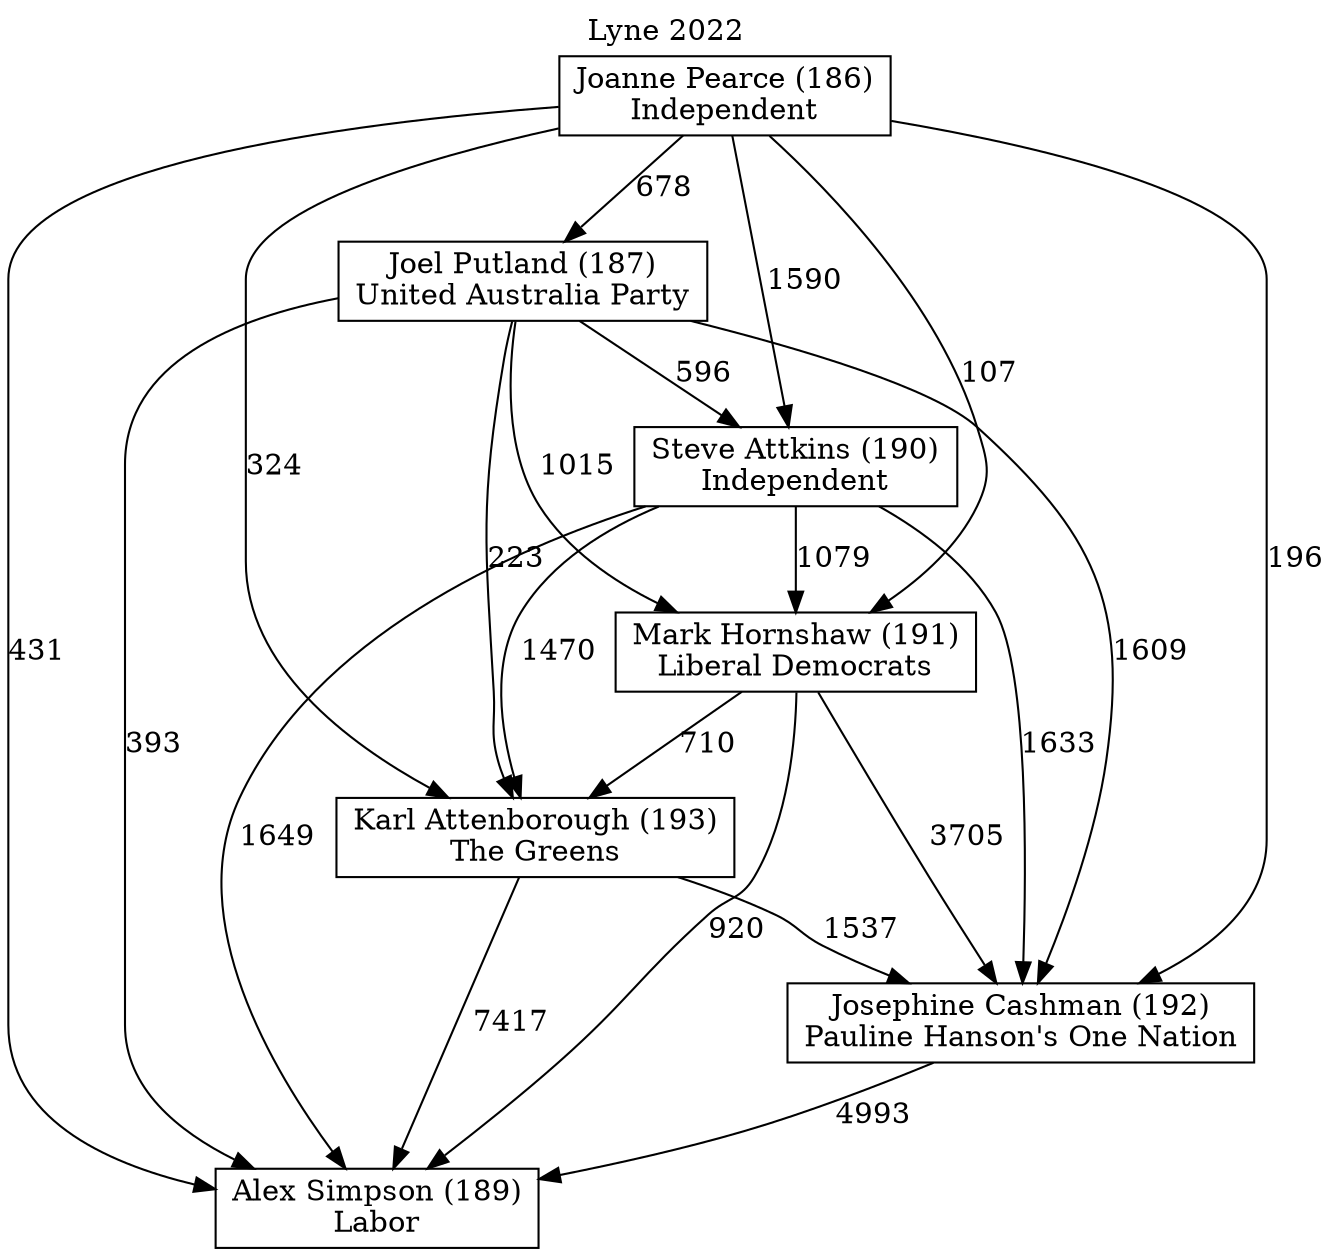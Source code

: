 // House preference flow
digraph "Alex Simpson (189)_Lyne_2022" {
	graph [label="Lyne 2022" labelloc=t mclimit=10]
	node [shape=box]
	"Alex Simpson (189)" [label="Alex Simpson (189)
Labor"]
	"Joanne Pearce (186)" [label="Joanne Pearce (186)
Independent"]
	"Joel Putland (187)" [label="Joel Putland (187)
United Australia Party"]
	"Josephine Cashman (192)" [label="Josephine Cashman (192)
Pauline Hanson's One Nation"]
	"Karl Attenborough (193)" [label="Karl Attenborough (193)
The Greens"]
	"Mark Hornshaw (191)" [label="Mark Hornshaw (191)
Liberal Democrats"]
	"Steve Attkins (190)" [label="Steve Attkins (190)
Independent"]
	"Joanne Pearce (186)" -> "Alex Simpson (189)" [label=431]
	"Joanne Pearce (186)" -> "Joel Putland (187)" [label=678]
	"Joanne Pearce (186)" -> "Josephine Cashman (192)" [label=196]
	"Joanne Pearce (186)" -> "Karl Attenborough (193)" [label=324]
	"Joanne Pearce (186)" -> "Mark Hornshaw (191)" [label=107]
	"Joanne Pearce (186)" -> "Steve Attkins (190)" [label=1590]
	"Joel Putland (187)" -> "Alex Simpson (189)" [label=393]
	"Joel Putland (187)" -> "Josephine Cashman (192)" [label=1609]
	"Joel Putland (187)" -> "Karl Attenborough (193)" [label=223]
	"Joel Putland (187)" -> "Mark Hornshaw (191)" [label=1015]
	"Joel Putland (187)" -> "Steve Attkins (190)" [label=596]
	"Josephine Cashman (192)" -> "Alex Simpson (189)" [label=4993]
	"Karl Attenborough (193)" -> "Alex Simpson (189)" [label=7417]
	"Karl Attenborough (193)" -> "Josephine Cashman (192)" [label=1537]
	"Mark Hornshaw (191)" -> "Alex Simpson (189)" [label=920]
	"Mark Hornshaw (191)" -> "Josephine Cashman (192)" [label=3705]
	"Mark Hornshaw (191)" -> "Karl Attenborough (193)" [label=710]
	"Steve Attkins (190)" -> "Alex Simpson (189)" [label=1649]
	"Steve Attkins (190)" -> "Josephine Cashman (192)" [label=1633]
	"Steve Attkins (190)" -> "Karl Attenborough (193)" [label=1470]
	"Steve Attkins (190)" -> "Mark Hornshaw (191)" [label=1079]
}
